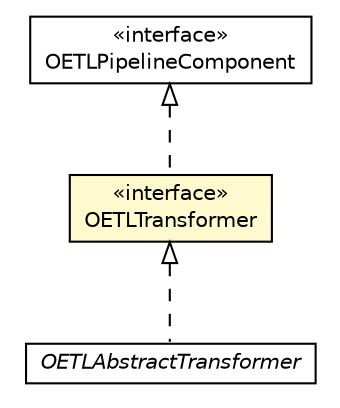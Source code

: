 #!/usr/local/bin/dot
#
# Class diagram 
# Generated by UMLGraph version R5_6-24-gf6e263 (http://www.umlgraph.org/)
#

digraph G {
	edge [fontname="Helvetica",fontsize=10,labelfontname="Helvetica",labelfontsize=10];
	node [fontname="Helvetica",fontsize=10,shape=plaintext];
	nodesep=0.25;
	ranksep=0.5;
	// com.orientechnologies.orient.etl.OETLPipelineComponent
	c3179667 [label=<<table title="com.orientechnologies.orient.etl.OETLPipelineComponent" border="0" cellborder="1" cellspacing="0" cellpadding="2" port="p" href="../OETLPipelineComponent.html">
		<tr><td><table border="0" cellspacing="0" cellpadding="1">
<tr><td align="center" balign="center"> &#171;interface&#187; </td></tr>
<tr><td align="center" balign="center"> OETLPipelineComponent </td></tr>
		</table></td></tr>
		</table>>, URL="../OETLPipelineComponent.html", fontname="Helvetica", fontcolor="black", fontsize=10.0];
	// com.orientechnologies.orient.etl.transformer.OETLTransformer
	c3179715 [label=<<table title="com.orientechnologies.orient.etl.transformer.OETLTransformer" border="0" cellborder="1" cellspacing="0" cellpadding="2" port="p" bgcolor="lemonChiffon" href="./OETLTransformer.html">
		<tr><td><table border="0" cellspacing="0" cellpadding="1">
<tr><td align="center" balign="center"> &#171;interface&#187; </td></tr>
<tr><td align="center" balign="center"> OETLTransformer </td></tr>
		</table></td></tr>
		</table>>, URL="./OETLTransformer.html", fontname="Helvetica", fontcolor="black", fontsize=10.0];
	// com.orientechnologies.orient.etl.transformer.OETLAbstractTransformer
	c3179721 [label=<<table title="com.orientechnologies.orient.etl.transformer.OETLAbstractTransformer" border="0" cellborder="1" cellspacing="0" cellpadding="2" port="p" href="./OETLAbstractTransformer.html">
		<tr><td><table border="0" cellspacing="0" cellpadding="1">
<tr><td align="center" balign="center"><font face="Helvetica-Oblique"> OETLAbstractTransformer </font></td></tr>
		</table></td></tr>
		</table>>, URL="./OETLAbstractTransformer.html", fontname="Helvetica", fontcolor="black", fontsize=10.0];
	//com.orientechnologies.orient.etl.transformer.OETLTransformer implements com.orientechnologies.orient.etl.OETLPipelineComponent
	c3179667:p -> c3179715:p [dir=back,arrowtail=empty,style=dashed];
	//com.orientechnologies.orient.etl.transformer.OETLAbstractTransformer implements com.orientechnologies.orient.etl.transformer.OETLTransformer
	c3179715:p -> c3179721:p [dir=back,arrowtail=empty,style=dashed];
}

